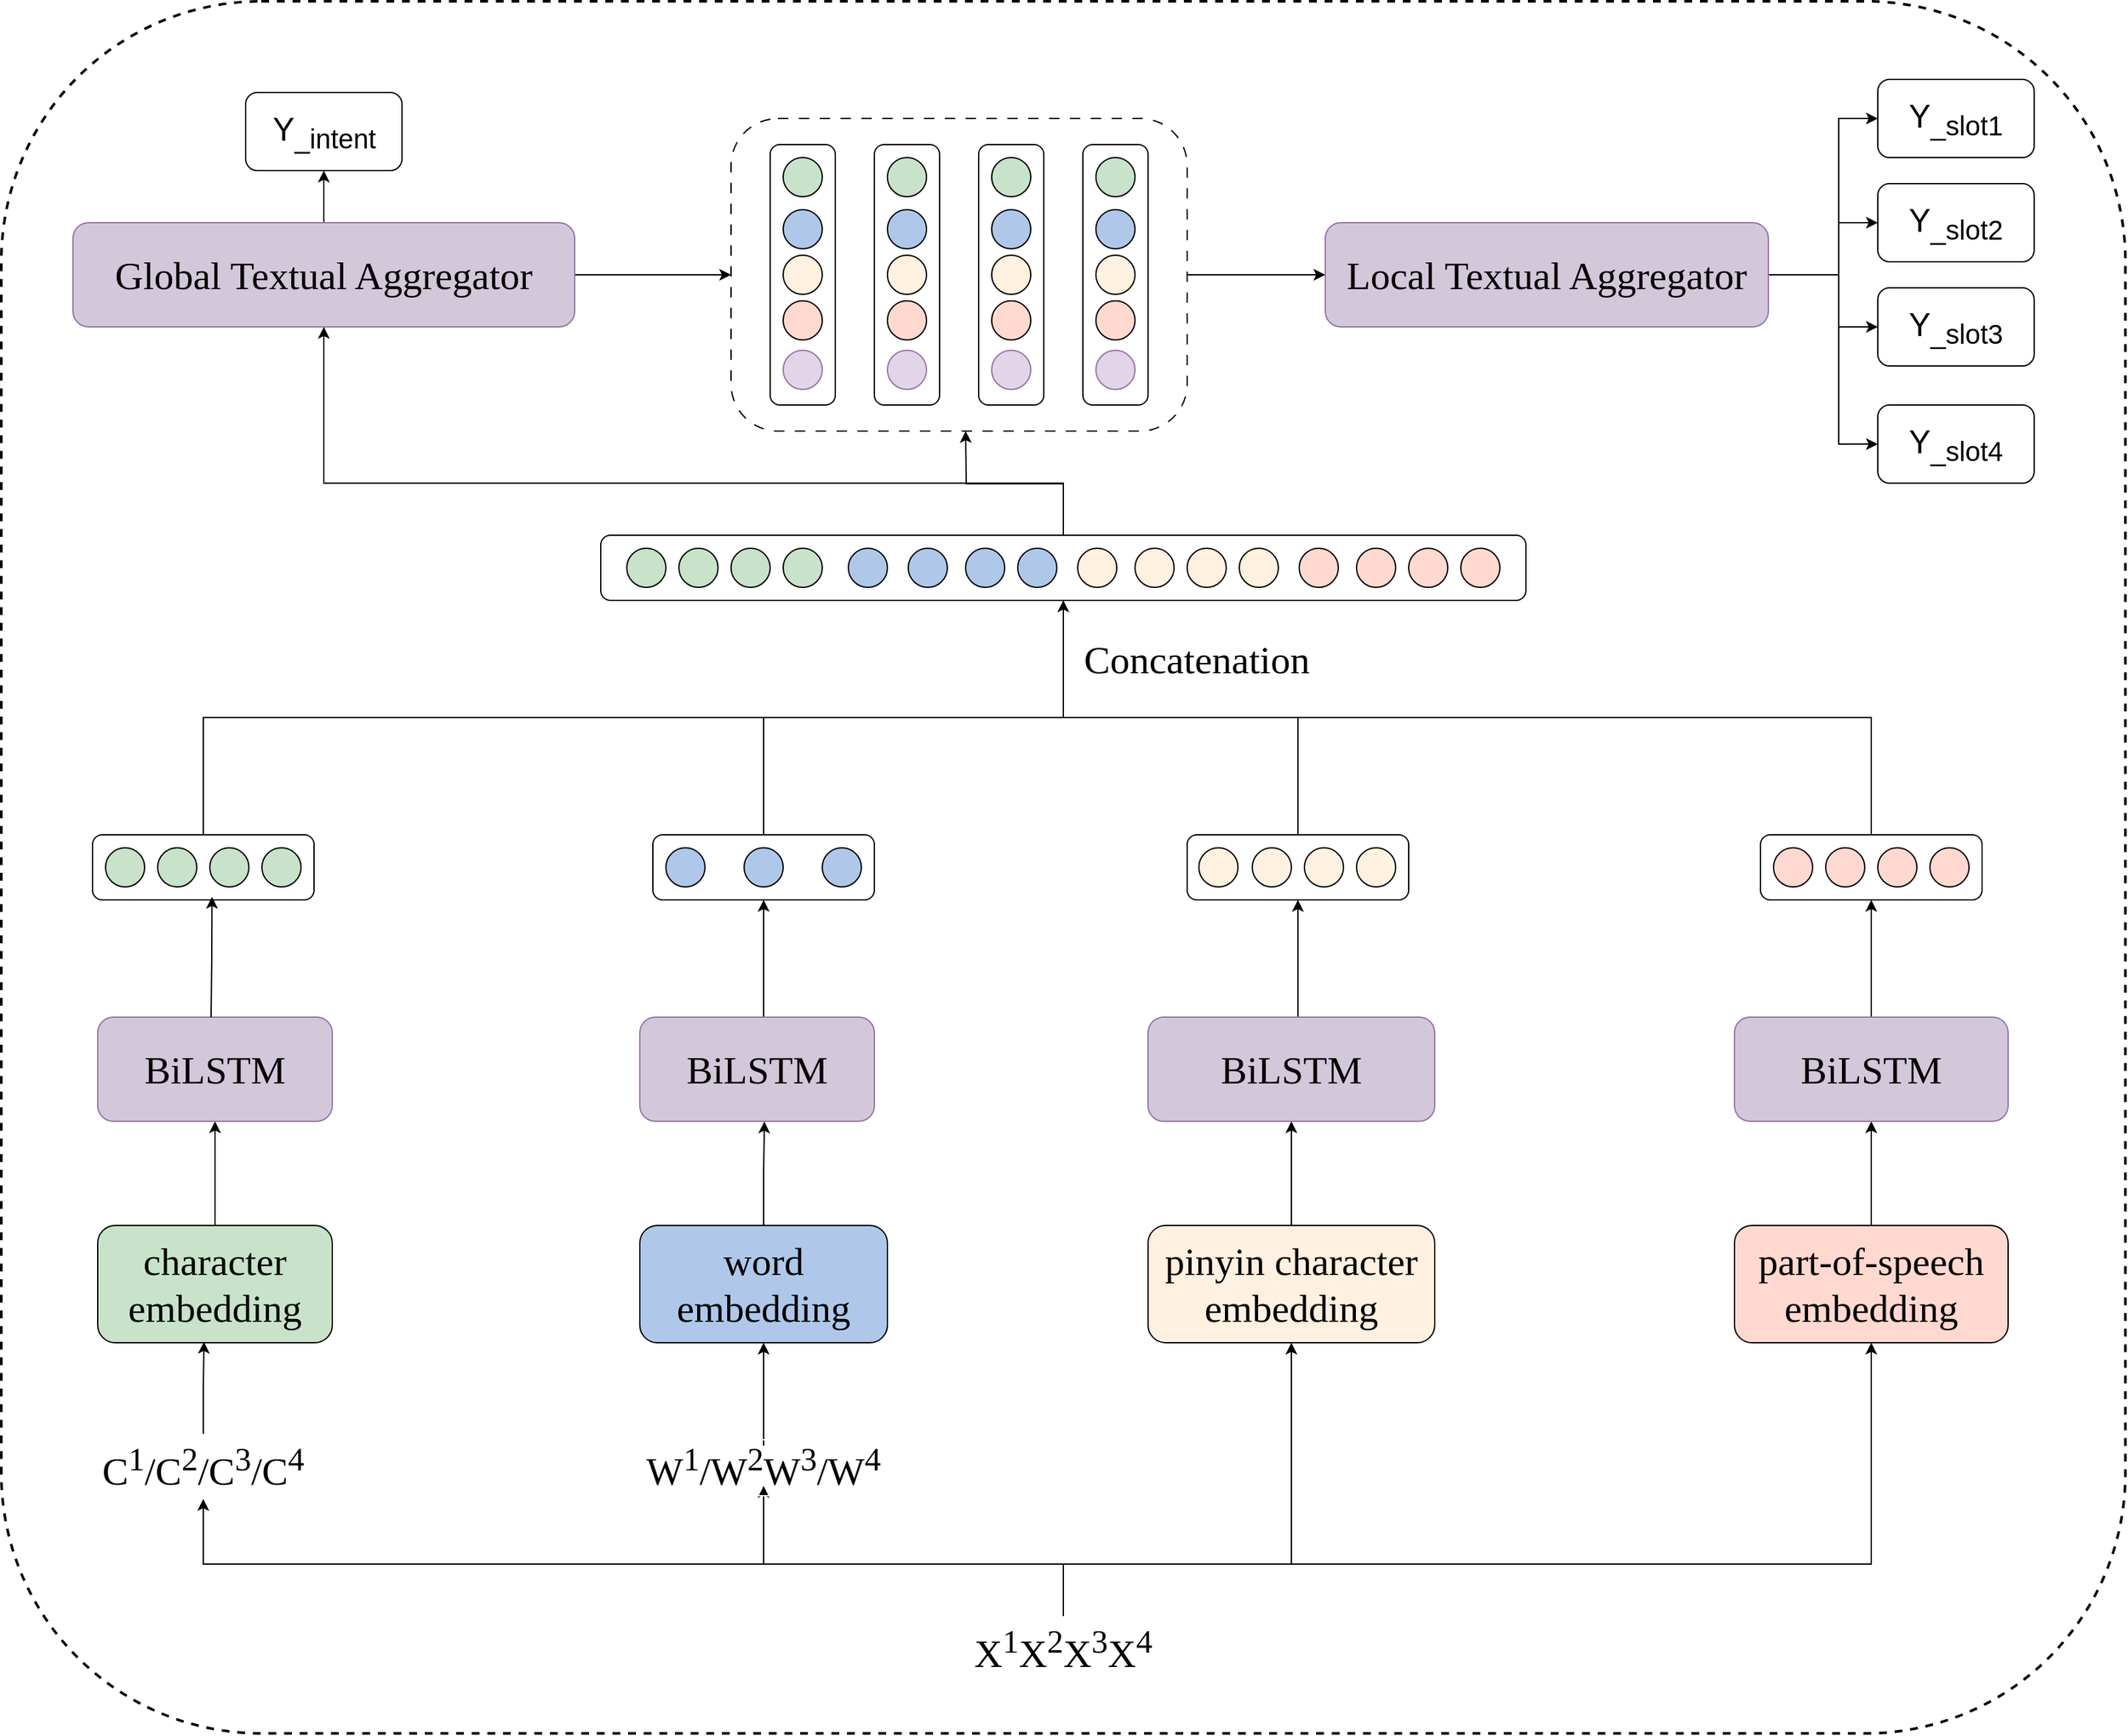 <mxfile version="24.7.5">
  <diagram name="第 1 页" id="jVx6ds1tYozffgaeyK4k">
    <mxGraphModel dx="1140" dy="722" grid="1" gridSize="10" guides="1" tooltips="1" connect="1" arrows="1" fold="1" page="1" pageScale="1" pageWidth="827" pageHeight="1169" math="0" shadow="0">
      <root>
        <mxCell id="0" />
        <mxCell id="1" parent="0" />
        <mxCell id="JTcUMuY575CjnEHDwap5-83" value="" style="rounded=1;whiteSpace=wrap;html=1;fontFamily=Times New Roman;strokeWidth=2;dashed=1;" parent="1" vertex="1">
          <mxGeometry x="10" y="20" width="1630" height="1330" as="geometry" />
        </mxCell>
        <mxCell id="jO49f_bSaMHnq8z-et_9-17" style="edgeStyle=orthogonalEdgeStyle;rounded=0;orthogonalLoop=1;jettySize=auto;html=1;exitX=0.5;exitY=0;exitDx=0;exitDy=0;entryX=0.5;entryY=1;entryDx=0;entryDy=0;" parent="1" source="5xaBMJCgVQoesxEyy8M3-41" target="5xaBMJCgVQoesxEyy8M3-49" edge="1">
          <mxGeometry relative="1" as="geometry">
            <Array as="points">
              <mxPoint x="825" y="1220" />
              <mxPoint x="165" y="1220" />
            </Array>
          </mxGeometry>
        </mxCell>
        <mxCell id="jO49f_bSaMHnq8z-et_9-18" style="edgeStyle=orthogonalEdgeStyle;rounded=0;orthogonalLoop=1;jettySize=auto;html=1;exitX=0.5;exitY=0;exitDx=0;exitDy=0;entryX=0.5;entryY=1;entryDx=0;entryDy=0;" parent="1" source="5xaBMJCgVQoesxEyy8M3-41" target="5xaBMJCgVQoesxEyy8M3-50" edge="1">
          <mxGeometry relative="1" as="geometry">
            <Array as="points">
              <mxPoint x="825" y="1220" />
              <mxPoint x="595" y="1220" />
            </Array>
          </mxGeometry>
        </mxCell>
        <mxCell id="jO49f_bSaMHnq8z-et_9-31" style="edgeStyle=orthogonalEdgeStyle;rounded=0;orthogonalLoop=1;jettySize=auto;html=1;exitX=0.5;exitY=0;exitDx=0;exitDy=0;entryX=0.5;entryY=1;entryDx=0;entryDy=0;" parent="1" source="5xaBMJCgVQoesxEyy8M3-41" target="5xaBMJCgVQoesxEyy8M3-45" edge="1">
          <mxGeometry relative="1" as="geometry">
            <Array as="points">
              <mxPoint x="825" y="1220" />
              <mxPoint x="1000" y="1220" />
            </Array>
          </mxGeometry>
        </mxCell>
        <mxCell id="jO49f_bSaMHnq8z-et_9-32" style="edgeStyle=orthogonalEdgeStyle;rounded=0;orthogonalLoop=1;jettySize=auto;html=1;exitX=0.5;exitY=0;exitDx=0;exitDy=0;entryX=0.5;entryY=1;entryDx=0;entryDy=0;" parent="1" source="5xaBMJCgVQoesxEyy8M3-41" target="5xaBMJCgVQoesxEyy8M3-46" edge="1">
          <mxGeometry relative="1" as="geometry">
            <Array as="points">
              <mxPoint x="825" y="1220" />
              <mxPoint x="1445" y="1220" />
            </Array>
          </mxGeometry>
        </mxCell>
        <mxCell id="5xaBMJCgVQoesxEyy8M3-41" value="&lt;span style=&quot;font-size: 30px;&quot;&gt;&lt;font style=&quot;font-size: 30px;&quot; face=&quot;Times New Roman&quot;&gt;X&lt;sup&gt;1&lt;/sup&gt;X&lt;sup&gt;2&lt;/sup&gt;X&lt;sup&gt;3&lt;/sup&gt;X&lt;sup&gt;4&lt;/sup&gt;&lt;/font&gt;&lt;/span&gt;" style="rounded=0;whiteSpace=wrap;html=1;fontStyle=0;labelBorderColor=#FFFFFF;dashed=1;strokeColor=#FFFFFF;labelBackgroundColor=none;" parent="1" vertex="1">
          <mxGeometry x="730" y="1260" width="190" height="50" as="geometry" />
        </mxCell>
        <mxCell id="5xaBMJCgVQoesxEyy8M3-42" value="&lt;font style=&quot;font-size: 30px;&quot;&gt;word embedding&lt;/font&gt;" style="rounded=1;whiteSpace=wrap;html=1;fillColor=#afc8ea;fontSize=20;fontFamily=Times New Roman;" parent="1" vertex="1">
          <mxGeometry x="500" y="960" width="190" height="90" as="geometry" />
        </mxCell>
        <mxCell id="jO49f_bSaMHnq8z-et_9-21" style="edgeStyle=orthogonalEdgeStyle;rounded=0;orthogonalLoop=1;jettySize=auto;html=1;exitX=0.5;exitY=0;exitDx=0;exitDy=0;entryX=0.5;entryY=1;entryDx=0;entryDy=0;" parent="1" source="5xaBMJCgVQoesxEyy8M3-44" target="5xaBMJCgVQoesxEyy8M3-52" edge="1">
          <mxGeometry relative="1" as="geometry" />
        </mxCell>
        <mxCell id="5xaBMJCgVQoesxEyy8M3-44" value="&lt;font style=&quot;font-size: 30px;&quot;&gt;character embedding&lt;/font&gt;" style="rounded=1;whiteSpace=wrap;html=1;fillColor=#c8e3ca;fontSize=20;fontFamily=Times New Roman;" parent="1" vertex="1">
          <mxGeometry x="84" y="960" width="180" height="90" as="geometry" />
        </mxCell>
        <mxCell id="jO49f_bSaMHnq8z-et_9-27" style="edgeStyle=orthogonalEdgeStyle;rounded=0;orthogonalLoop=1;jettySize=auto;html=1;exitX=0.5;exitY=0;exitDx=0;exitDy=0;entryX=0.5;entryY=1;entryDx=0;entryDy=0;" parent="1" source="5xaBMJCgVQoesxEyy8M3-45" target="5xaBMJCgVQoesxEyy8M3-55" edge="1">
          <mxGeometry relative="1" as="geometry" />
        </mxCell>
        <mxCell id="5xaBMJCgVQoesxEyy8M3-45" value="&lt;font face=&quot;Times New Roman&quot; style=&quot;font-size: 30px;&quot;&gt;pinyin character embedding&lt;/font&gt;" style="rounded=1;whiteSpace=wrap;html=1;fillColor=#fff0e0;fontSize=20;" parent="1" vertex="1">
          <mxGeometry x="890" y="960" width="220" height="90" as="geometry" />
        </mxCell>
        <mxCell id="jO49f_bSaMHnq8z-et_9-29" style="edgeStyle=orthogonalEdgeStyle;rounded=0;orthogonalLoop=1;jettySize=auto;html=1;exitX=0.5;exitY=0;exitDx=0;exitDy=0;entryX=0.5;entryY=1;entryDx=0;entryDy=0;" parent="1" source="5xaBMJCgVQoesxEyy8M3-46" target="5xaBMJCgVQoesxEyy8M3-56" edge="1">
          <mxGeometry relative="1" as="geometry" />
        </mxCell>
        <mxCell id="5xaBMJCgVQoesxEyy8M3-46" value="&lt;font face=&quot;Times New Roman&quot; style=&quot;font-size: 30px;&quot;&gt;part-of-speech embedding&lt;/font&gt;" style="rounded=1;whiteSpace=wrap;html=1;fillColor=#ffd9d0;fontSize=20;" parent="1" vertex="1">
          <mxGeometry x="1340" y="960" width="210" height="90" as="geometry" />
        </mxCell>
        <mxCell id="5xaBMJCgVQoesxEyy8M3-49" value="&lt;font style=&quot;font-size: 30px;&quot; face=&quot;Times New Roman&quot;&gt;C&lt;sup&gt;1&lt;/sup&gt;/C&lt;sup&gt;2&lt;/sup&gt;/C&lt;sup&gt;3&lt;/sup&gt;/C&lt;sup&gt;4&lt;/sup&gt;&lt;/font&gt;" style="rounded=0;whiteSpace=wrap;html=1;fontStyle=0;labelBorderColor=#FFFFFF;dashed=1;strokeColor=#FFFFFF;" parent="1" vertex="1">
          <mxGeometry x="70" y="1120" width="190" height="50" as="geometry" />
        </mxCell>
        <mxCell id="jO49f_bSaMHnq8z-et_9-23" style="edgeStyle=orthogonalEdgeStyle;rounded=0;orthogonalLoop=1;jettySize=auto;html=1;exitX=0.5;exitY=0;exitDx=0;exitDy=0;" parent="1" source="5xaBMJCgVQoesxEyy8M3-50" target="5xaBMJCgVQoesxEyy8M3-42" edge="1">
          <mxGeometry relative="1" as="geometry" />
        </mxCell>
        <mxCell id="5xaBMJCgVQoesxEyy8M3-50" value="&lt;font face=&quot;Times New Roman&quot;&gt;&lt;span style=&quot;font-size: 30px;&quot;&gt;W&lt;sup&gt;1&lt;/sup&gt;/W&lt;sup&gt;2&lt;/sup&gt;W&lt;sup&gt;3&lt;/sup&gt;/W&lt;sup&gt;4&lt;/sup&gt;&lt;/span&gt;&lt;/font&gt;" style="rounded=0;whiteSpace=wrap;html=1;fontStyle=0;labelBorderColor=#FFFFFF;dashed=1;strokeColor=#FFFFFF;" parent="1" vertex="1">
          <mxGeometry x="500" y="1129" width="190" height="31" as="geometry" />
        </mxCell>
        <mxCell id="5xaBMJCgVQoesxEyy8M3-52" value="&lt;font style=&quot;font-size: 30px;&quot; face=&quot;Times New Roman&quot;&gt;BiLSTM&lt;/font&gt;" style="rounded=1;whiteSpace=wrap;html=1;fillColor=#D3C8D9;strokeColor=#9673a6;" parent="1" vertex="1">
          <mxGeometry x="84" y="800" width="180" height="80" as="geometry" />
        </mxCell>
        <mxCell id="jO49f_bSaMHnq8z-et_9-26" style="edgeStyle=orthogonalEdgeStyle;rounded=0;orthogonalLoop=1;jettySize=auto;html=1;exitX=0.5;exitY=0;exitDx=0;exitDy=0;" parent="1" source="5xaBMJCgVQoesxEyy8M3-54" target="5xaBMJCgVQoesxEyy8M3-63" edge="1">
          <mxGeometry relative="1" as="geometry">
            <Array as="points">
              <mxPoint x="595" y="800" />
            </Array>
          </mxGeometry>
        </mxCell>
        <mxCell id="5xaBMJCgVQoesxEyy8M3-54" value="&lt;font style=&quot;font-size: 30px;&quot; face=&quot;Times New Roman&quot;&gt;BiLSTM&lt;/font&gt;" style="rounded=1;whiteSpace=wrap;html=1;fillColor=#D3C8D9;strokeColor=#9673a6;" parent="1" vertex="1">
          <mxGeometry x="500" y="800" width="180" height="80" as="geometry" />
        </mxCell>
        <mxCell id="jO49f_bSaMHnq8z-et_9-28" style="edgeStyle=orthogonalEdgeStyle;rounded=0;orthogonalLoop=1;jettySize=auto;html=1;exitX=0.5;exitY=0;exitDx=0;exitDy=0;entryX=0.5;entryY=1;entryDx=0;entryDy=0;" parent="1" source="5xaBMJCgVQoesxEyy8M3-55" target="5xaBMJCgVQoesxEyy8M3-68" edge="1">
          <mxGeometry relative="1" as="geometry">
            <Array as="points">
              <mxPoint x="1005" y="800" />
            </Array>
          </mxGeometry>
        </mxCell>
        <mxCell id="5xaBMJCgVQoesxEyy8M3-55" value="&lt;font style=&quot;font-size: 30px;&quot; face=&quot;Times New Roman&quot;&gt;BiLSTM&lt;/font&gt;" style="rounded=1;whiteSpace=wrap;html=1;fillColor=#D3C8D9;strokeColor=#9673a6;" parent="1" vertex="1">
          <mxGeometry x="890" y="800" width="220" height="80" as="geometry" />
        </mxCell>
        <mxCell id="jO49f_bSaMHnq8z-et_9-30" style="edgeStyle=orthogonalEdgeStyle;rounded=0;orthogonalLoop=1;jettySize=auto;html=1;exitX=0.5;exitY=0;exitDx=0;exitDy=0;entryX=0.5;entryY=1;entryDx=0;entryDy=0;" parent="1" source="5xaBMJCgVQoesxEyy8M3-56" target="5xaBMJCgVQoesxEyy8M3-73" edge="1">
          <mxGeometry relative="1" as="geometry" />
        </mxCell>
        <mxCell id="5xaBMJCgVQoesxEyy8M3-56" value="&lt;font style=&quot;font-size: 30px;&quot; face=&quot;Times New Roman&quot;&gt;BiLSTM&lt;/font&gt;" style="rounded=1;whiteSpace=wrap;html=1;fillColor=#D3C8D9;strokeColor=#9673a6;" parent="1" vertex="1">
          <mxGeometry x="1340" y="800" width="210" height="80" as="geometry" />
        </mxCell>
        <mxCell id="5xaBMJCgVQoesxEyy8M3-57" value="" style="rounded=1;whiteSpace=wrap;html=1;" parent="1" vertex="1">
          <mxGeometry x="80" y="660" width="170" height="50" as="geometry" />
        </mxCell>
        <mxCell id="5xaBMJCgVQoesxEyy8M3-58" value="" style="ellipse;whiteSpace=wrap;html=1;aspect=fixed;fillColor=#c8e3ca;" parent="1" vertex="1">
          <mxGeometry x="90" y="670" width="30" height="30" as="geometry" />
        </mxCell>
        <mxCell id="5xaBMJCgVQoesxEyy8M3-60" value="" style="ellipse;whiteSpace=wrap;html=1;aspect=fixed;fillColor=#c8e3ca;" parent="1" vertex="1">
          <mxGeometry x="130" y="670" width="30" height="30" as="geometry" />
        </mxCell>
        <mxCell id="5xaBMJCgVQoesxEyy8M3-61" value="" style="ellipse;whiteSpace=wrap;html=1;aspect=fixed;fillColor=#c8e3ca;" parent="1" vertex="1">
          <mxGeometry x="210" y="670" width="30" height="30" as="geometry" />
        </mxCell>
        <mxCell id="5xaBMJCgVQoesxEyy8M3-62" value="" style="ellipse;whiteSpace=wrap;html=1;aspect=fixed;fillColor=#c8e3ca;" parent="1" vertex="1">
          <mxGeometry x="170" y="670" width="30" height="30" as="geometry" />
        </mxCell>
        <mxCell id="jO49f_bSaMHnq8z-et_9-3" style="edgeStyle=orthogonalEdgeStyle;rounded=0;orthogonalLoop=1;jettySize=auto;html=1;exitX=0.5;exitY=0;exitDx=0;exitDy=0;entryX=0.5;entryY=1;entryDx=0;entryDy=0;" parent="1" source="5xaBMJCgVQoesxEyy8M3-63" target="5xaBMJCgVQoesxEyy8M3-98" edge="1">
          <mxGeometry relative="1" as="geometry" />
        </mxCell>
        <mxCell id="5xaBMJCgVQoesxEyy8M3-63" value="" style="rounded=1;whiteSpace=wrap;html=1;" parent="1" vertex="1">
          <mxGeometry x="510" y="660" width="170" height="50" as="geometry" />
        </mxCell>
        <mxCell id="5xaBMJCgVQoesxEyy8M3-64" value="" style="ellipse;whiteSpace=wrap;html=1;aspect=fixed;fillColor=#afc8ea;" parent="1" vertex="1">
          <mxGeometry x="520" y="670" width="30" height="30" as="geometry" />
        </mxCell>
        <mxCell id="5xaBMJCgVQoesxEyy8M3-65" value="" style="ellipse;whiteSpace=wrap;html=1;aspect=fixed;fillColor=#afc8ea;" parent="1" vertex="1">
          <mxGeometry x="580" y="670" width="30" height="30" as="geometry" />
        </mxCell>
        <mxCell id="5xaBMJCgVQoesxEyy8M3-66" value="" style="ellipse;whiteSpace=wrap;html=1;aspect=fixed;fillColor=#afc8ea;" parent="1" vertex="1">
          <mxGeometry x="640" y="670" width="30" height="30" as="geometry" />
        </mxCell>
        <mxCell id="jO49f_bSaMHnq8z-et_9-7" style="edgeStyle=orthogonalEdgeStyle;rounded=0;orthogonalLoop=1;jettySize=auto;html=1;exitX=0.5;exitY=0;exitDx=0;exitDy=0;endArrow=none;endFill=0;entryX=0.5;entryY=1;entryDx=0;entryDy=0;" parent="1" source="5xaBMJCgVQoesxEyy8M3-68" target="5xaBMJCgVQoesxEyy8M3-98" edge="1">
          <mxGeometry relative="1" as="geometry">
            <mxPoint x="750" y="450" as="targetPoint" />
          </mxGeometry>
        </mxCell>
        <mxCell id="5xaBMJCgVQoesxEyy8M3-68" value="" style="rounded=1;whiteSpace=wrap;html=1;" parent="1" vertex="1">
          <mxGeometry x="920" y="660" width="170" height="50" as="geometry" />
        </mxCell>
        <mxCell id="5xaBMJCgVQoesxEyy8M3-69" value="" style="ellipse;whiteSpace=wrap;html=1;aspect=fixed;fillColor=#fef1e0;" parent="1" vertex="1">
          <mxGeometry x="929" y="670" width="30" height="30" as="geometry" />
        </mxCell>
        <mxCell id="5xaBMJCgVQoesxEyy8M3-70" value="" style="ellipse;whiteSpace=wrap;html=1;aspect=fixed;fillColor=#fef1e0;" parent="1" vertex="1">
          <mxGeometry x="970" y="670" width="30" height="30" as="geometry" />
        </mxCell>
        <mxCell id="5xaBMJCgVQoesxEyy8M3-71" value="" style="ellipse;whiteSpace=wrap;html=1;aspect=fixed;fillColor=#fef1e0;" parent="1" vertex="1">
          <mxGeometry x="1050" y="670" width="30" height="30" as="geometry" />
        </mxCell>
        <mxCell id="5xaBMJCgVQoesxEyy8M3-72" value="" style="ellipse;whiteSpace=wrap;html=1;aspect=fixed;fillColor=#fef1e0;" parent="1" vertex="1">
          <mxGeometry x="1010" y="670" width="30" height="30" as="geometry" />
        </mxCell>
        <mxCell id="jO49f_bSaMHnq8z-et_9-8" style="edgeStyle=orthogonalEdgeStyle;rounded=0;orthogonalLoop=1;jettySize=auto;html=1;exitX=0.5;exitY=0;exitDx=0;exitDy=0;endArrow=none;endFill=0;entryX=0.5;entryY=1;entryDx=0;entryDy=0;" parent="1" source="5xaBMJCgVQoesxEyy8M3-73" target="5xaBMJCgVQoesxEyy8M3-98" edge="1">
          <mxGeometry relative="1" as="geometry">
            <mxPoint x="750" y="450" as="targetPoint" />
          </mxGeometry>
        </mxCell>
        <mxCell id="5xaBMJCgVQoesxEyy8M3-73" value="" style="rounded=1;whiteSpace=wrap;html=1;" parent="1" vertex="1">
          <mxGeometry x="1360" y="660" width="170" height="50" as="geometry" />
        </mxCell>
        <mxCell id="5xaBMJCgVQoesxEyy8M3-74" value="" style="ellipse;whiteSpace=wrap;html=1;aspect=fixed;fillColor=#ffd9d0;" parent="1" vertex="1">
          <mxGeometry x="1370" y="670" width="30" height="30" as="geometry" />
        </mxCell>
        <mxCell id="5xaBMJCgVQoesxEyy8M3-75" value="" style="ellipse;whiteSpace=wrap;html=1;aspect=fixed;fillColor=#ffd9d0;" parent="1" vertex="1">
          <mxGeometry x="1410" y="670" width="30" height="30" as="geometry" />
        </mxCell>
        <mxCell id="5xaBMJCgVQoesxEyy8M3-76" value="" style="ellipse;whiteSpace=wrap;html=1;aspect=fixed;fillColor=#ffd9d0;" parent="1" vertex="1">
          <mxGeometry x="1490" y="670" width="30" height="30" as="geometry" />
        </mxCell>
        <mxCell id="5xaBMJCgVQoesxEyy8M3-77" value="" style="ellipse;whiteSpace=wrap;html=1;aspect=fixed;fillColor=#ffd9d0;" parent="1" vertex="1">
          <mxGeometry x="1450" y="670" width="30" height="30" as="geometry" />
        </mxCell>
        <mxCell id="5xaBMJCgVQoesxEyy8M3-121" value="&lt;span style=&quot;background-color: initial;&quot;&gt;&lt;font face=&quot;Times New Roman&quot; style=&quot;font-size: 30px;&quot;&gt;Concatenation&lt;/font&gt;&lt;/span&gt;" style="text;html=1;align=center;verticalAlign=middle;resizable=0;points=[];autosize=1;strokeColor=none;fillColor=none;" parent="1" vertex="1">
          <mxGeometry x="827" y="500" width="200" height="50" as="geometry" />
        </mxCell>
        <mxCell id="jO49f_bSaMHnq8z-et_9-13" style="edgeStyle=orthogonalEdgeStyle;rounded=0;orthogonalLoop=1;jettySize=auto;html=1;exitX=0.5;exitY=0;exitDx=0;exitDy=0;entryX=0.5;entryY=1;entryDx=0;entryDy=0;" parent="1" source="5xaBMJCgVQoesxEyy8M3-131" target="5xaBMJCgVQoesxEyy8M3-234" edge="1">
          <mxGeometry relative="1" as="geometry" />
        </mxCell>
        <mxCell id="jO49f_bSaMHnq8z-et_9-15" style="edgeStyle=orthogonalEdgeStyle;rounded=0;orthogonalLoop=1;jettySize=auto;html=1;exitX=1;exitY=0.5;exitDx=0;exitDy=0;" parent="1" source="5xaBMJCgVQoesxEyy8M3-131" target="5xaBMJCgVQoesxEyy8M3-230" edge="1">
          <mxGeometry relative="1" as="geometry" />
        </mxCell>
        <mxCell id="5xaBMJCgVQoesxEyy8M3-131" value="&lt;font style=&quot;font-size: 30px;&quot; face=&quot;Times New Roman&quot;&gt;Global Textual Aggregator&lt;/font&gt;" style="rounded=1;whiteSpace=wrap;html=1;fillColor=#D3C8D9;strokeColor=#9673a6;" parent="1" vertex="1">
          <mxGeometry x="65" y="190" width="385" height="80" as="geometry" />
        </mxCell>
        <mxCell id="5xaBMJCgVQoesxEyy8M3-244" style="edgeStyle=orthogonalEdgeStyle;rounded=0;orthogonalLoop=1;jettySize=auto;html=1;exitX=1;exitY=0.5;exitDx=0;exitDy=0;entryX=0;entryY=0.5;entryDx=0;entryDy=0;" parent="1" source="5xaBMJCgVQoesxEyy8M3-132" target="5xaBMJCgVQoesxEyy8M3-236" edge="1">
          <mxGeometry relative="1" as="geometry">
            <Array as="points">
              <mxPoint x="1400" y="230" />
              <mxPoint x="1420" y="230" />
              <mxPoint x="1420" y="150" />
            </Array>
          </mxGeometry>
        </mxCell>
        <mxCell id="5xaBMJCgVQoesxEyy8M3-245" style="edgeStyle=orthogonalEdgeStyle;rounded=0;orthogonalLoop=1;jettySize=auto;html=1;exitX=1;exitY=0.5;exitDx=0;exitDy=0;entryX=0;entryY=0.5;entryDx=0;entryDy=0;" parent="1" source="5xaBMJCgVQoesxEyy8M3-132" target="5xaBMJCgVQoesxEyy8M3-237" edge="1">
          <mxGeometry relative="1" as="geometry">
            <Array as="points">
              <mxPoint x="1400" y="230" />
              <mxPoint x="1420" y="230" />
              <mxPoint x="1420" y="230" />
            </Array>
          </mxGeometry>
        </mxCell>
        <mxCell id="5xaBMJCgVQoesxEyy8M3-246" style="edgeStyle=orthogonalEdgeStyle;rounded=0;orthogonalLoop=1;jettySize=auto;html=1;exitX=1;exitY=0.5;exitDx=0;exitDy=0;entryX=0;entryY=0.5;entryDx=0;entryDy=0;" parent="1" source="5xaBMJCgVQoesxEyy8M3-132" target="5xaBMJCgVQoesxEyy8M3-238" edge="1">
          <mxGeometry relative="1" as="geometry">
            <Array as="points">
              <mxPoint x="1400" y="230" />
              <mxPoint x="1420" y="230" />
              <mxPoint x="1420" y="310" />
            </Array>
          </mxGeometry>
        </mxCell>
        <mxCell id="5xaBMJCgVQoesxEyy8M3-247" style="edgeStyle=orthogonalEdgeStyle;rounded=0;orthogonalLoop=1;jettySize=auto;html=1;exitX=1;exitY=0.5;exitDx=0;exitDy=0;entryX=0;entryY=0.5;entryDx=0;entryDy=0;" parent="1" source="5xaBMJCgVQoesxEyy8M3-132" target="5xaBMJCgVQoesxEyy8M3-239" edge="1">
          <mxGeometry relative="1" as="geometry">
            <Array as="points">
              <mxPoint x="1400" y="230" />
              <mxPoint x="1420" y="230" />
              <mxPoint x="1420" y="400" />
            </Array>
          </mxGeometry>
        </mxCell>
        <mxCell id="5xaBMJCgVQoesxEyy8M3-132" value="&lt;font style=&quot;font-size: 30px;&quot; face=&quot;Times New Roman&quot;&gt;Local Textual Aggregator&lt;/font&gt;" style="rounded=1;whiteSpace=wrap;html=1;fillColor=#D3C8D9;strokeColor=#9673a6;" parent="1" vertex="1">
          <mxGeometry x="1026" y="190" width="340" height="80" as="geometry" />
        </mxCell>
        <mxCell id="5xaBMJCgVQoesxEyy8M3-234" value="&lt;font style=&quot;font-size: 25px;&quot;&gt;Y&lt;sub&gt;_intent&lt;/sub&gt;&lt;/font&gt;" style="rounded=1;whiteSpace=wrap;html=1;" parent="1" vertex="1">
          <mxGeometry x="197.5" y="90" width="120" height="60" as="geometry" />
        </mxCell>
        <mxCell id="5xaBMJCgVQoesxEyy8M3-235" value="" style="group" parent="1" vertex="1" connectable="0">
          <mxGeometry x="570" y="110" width="350" height="240" as="geometry" />
        </mxCell>
        <mxCell id="5xaBMJCgVQoesxEyy8M3-230" value="" style="rounded=1;whiteSpace=wrap;html=1;dashed=1;dashPattern=8 8;" parent="5xaBMJCgVQoesxEyy8M3-235" vertex="1">
          <mxGeometry width="350" height="240" as="geometry" />
        </mxCell>
        <mxCell id="5xaBMJCgVQoesxEyy8M3-229" value="" style="group" parent="5xaBMJCgVQoesxEyy8M3-235" vertex="1" connectable="0">
          <mxGeometry x="30" y="20" width="280" height="200" as="geometry" />
        </mxCell>
        <mxCell id="5xaBMJCgVQoesxEyy8M3-206" value="" style="group" parent="5xaBMJCgVQoesxEyy8M3-229" vertex="1" connectable="0">
          <mxGeometry x="240" width="50" height="200" as="geometry" />
        </mxCell>
        <mxCell id="5xaBMJCgVQoesxEyy8M3-136" value="" style="rounded=1;whiteSpace=wrap;html=1;direction=south;container=0;" parent="5xaBMJCgVQoesxEyy8M3-206" vertex="1">
          <mxGeometry width="50" height="200" as="geometry" />
        </mxCell>
        <mxCell id="5xaBMJCgVQoesxEyy8M3-141" value="" style="ellipse;whiteSpace=wrap;html=1;aspect=fixed;fillColor=#afc8ea;direction=south;container=0;" parent="5xaBMJCgVQoesxEyy8M3-206" vertex="1">
          <mxGeometry x="10" y="50" width="30" height="30" as="geometry" />
        </mxCell>
        <mxCell id="5xaBMJCgVQoesxEyy8M3-145" value="" style="ellipse;whiteSpace=wrap;html=1;aspect=fixed;fillColor=#fef1e0;direction=south;container=0;" parent="5xaBMJCgVQoesxEyy8M3-206" vertex="1">
          <mxGeometry x="10" y="85" width="30" height="30" as="geometry" />
        </mxCell>
        <mxCell id="5xaBMJCgVQoesxEyy8M3-149" value="" style="ellipse;whiteSpace=wrap;html=1;aspect=fixed;fillColor=#ffd9d0;direction=south;container=0;" parent="5xaBMJCgVQoesxEyy8M3-206" vertex="1">
          <mxGeometry x="10" y="120" width="30" height="30" as="geometry" />
        </mxCell>
        <mxCell id="5xaBMJCgVQoesxEyy8M3-137" value="" style="ellipse;whiteSpace=wrap;html=1;aspect=fixed;fillColor=#c8e3ca;direction=south;container=0;" parent="5xaBMJCgVQoesxEyy8M3-206" vertex="1">
          <mxGeometry x="10" y="10" width="30" height="30" as="geometry" />
        </mxCell>
        <mxCell id="5xaBMJCgVQoesxEyy8M3-134" value="" style="ellipse;whiteSpace=wrap;html=1;aspect=fixed;fillColor=#e1d5e7;strokeColor=#9673a6;container=0;" parent="5xaBMJCgVQoesxEyy8M3-206" vertex="1">
          <mxGeometry x="10" y="158" width="30" height="30" as="geometry" />
        </mxCell>
        <mxCell id="5xaBMJCgVQoesxEyy8M3-207" value="" style="group" parent="5xaBMJCgVQoesxEyy8M3-229" vertex="1" connectable="0">
          <mxGeometry width="50" height="200" as="geometry" />
        </mxCell>
        <mxCell id="5xaBMJCgVQoesxEyy8M3-208" value="" style="rounded=1;whiteSpace=wrap;html=1;direction=south;container=0;" parent="5xaBMJCgVQoesxEyy8M3-207" vertex="1">
          <mxGeometry width="50" height="200" as="geometry" />
        </mxCell>
        <mxCell id="5xaBMJCgVQoesxEyy8M3-209" value="" style="ellipse;whiteSpace=wrap;html=1;aspect=fixed;fillColor=#afc8ea;direction=south;container=0;" parent="5xaBMJCgVQoesxEyy8M3-207" vertex="1">
          <mxGeometry x="10" y="50" width="30" height="30" as="geometry" />
        </mxCell>
        <mxCell id="5xaBMJCgVQoesxEyy8M3-210" value="" style="ellipse;whiteSpace=wrap;html=1;aspect=fixed;fillColor=#fef1e0;direction=south;container=0;" parent="5xaBMJCgVQoesxEyy8M3-207" vertex="1">
          <mxGeometry x="10" y="85" width="30" height="30" as="geometry" />
        </mxCell>
        <mxCell id="5xaBMJCgVQoesxEyy8M3-211" value="" style="ellipse;whiteSpace=wrap;html=1;aspect=fixed;fillColor=#ffd9d0;direction=south;container=0;" parent="5xaBMJCgVQoesxEyy8M3-207" vertex="1">
          <mxGeometry x="10" y="120" width="30" height="30" as="geometry" />
        </mxCell>
        <mxCell id="5xaBMJCgVQoesxEyy8M3-212" value="" style="ellipse;whiteSpace=wrap;html=1;aspect=fixed;fillColor=#c8e3ca;direction=south;container=0;" parent="5xaBMJCgVQoesxEyy8M3-207" vertex="1">
          <mxGeometry x="10" y="10" width="30" height="30" as="geometry" />
        </mxCell>
        <mxCell id="5xaBMJCgVQoesxEyy8M3-213" value="" style="ellipse;whiteSpace=wrap;html=1;aspect=fixed;fillColor=#e1d5e7;strokeColor=#9673a6;container=0;" parent="5xaBMJCgVQoesxEyy8M3-207" vertex="1">
          <mxGeometry x="10" y="158" width="30" height="30" as="geometry" />
        </mxCell>
        <mxCell id="5xaBMJCgVQoesxEyy8M3-214" value="" style="group" parent="5xaBMJCgVQoesxEyy8M3-229" vertex="1" connectable="0">
          <mxGeometry x="80" width="50" height="200" as="geometry" />
        </mxCell>
        <mxCell id="5xaBMJCgVQoesxEyy8M3-215" value="" style="rounded=1;whiteSpace=wrap;html=1;direction=south;container=0;" parent="5xaBMJCgVQoesxEyy8M3-214" vertex="1">
          <mxGeometry width="50" height="200" as="geometry" />
        </mxCell>
        <mxCell id="5xaBMJCgVQoesxEyy8M3-216" value="" style="ellipse;whiteSpace=wrap;html=1;aspect=fixed;fillColor=#afc8ea;direction=south;container=0;" parent="5xaBMJCgVQoesxEyy8M3-214" vertex="1">
          <mxGeometry x="10" y="50" width="30" height="30" as="geometry" />
        </mxCell>
        <mxCell id="5xaBMJCgVQoesxEyy8M3-217" value="" style="ellipse;whiteSpace=wrap;html=1;aspect=fixed;fillColor=#fef1e0;direction=south;container=0;" parent="5xaBMJCgVQoesxEyy8M3-214" vertex="1">
          <mxGeometry x="10" y="85" width="30" height="30" as="geometry" />
        </mxCell>
        <mxCell id="5xaBMJCgVQoesxEyy8M3-218" value="" style="ellipse;whiteSpace=wrap;html=1;aspect=fixed;fillColor=#ffd9d0;direction=south;container=0;" parent="5xaBMJCgVQoesxEyy8M3-214" vertex="1">
          <mxGeometry x="10" y="120" width="30" height="30" as="geometry" />
        </mxCell>
        <mxCell id="5xaBMJCgVQoesxEyy8M3-219" value="" style="ellipse;whiteSpace=wrap;html=1;aspect=fixed;fillColor=#c8e3ca;direction=south;container=0;" parent="5xaBMJCgVQoesxEyy8M3-214" vertex="1">
          <mxGeometry x="10" y="10" width="30" height="30" as="geometry" />
        </mxCell>
        <mxCell id="5xaBMJCgVQoesxEyy8M3-220" value="" style="ellipse;whiteSpace=wrap;html=1;aspect=fixed;fillColor=#e1d5e7;strokeColor=#9673a6;container=0;" parent="5xaBMJCgVQoesxEyy8M3-214" vertex="1">
          <mxGeometry x="10" y="158" width="30" height="30" as="geometry" />
        </mxCell>
        <mxCell id="5xaBMJCgVQoesxEyy8M3-221" value="" style="group" parent="5xaBMJCgVQoesxEyy8M3-229" vertex="1" connectable="0">
          <mxGeometry x="160" width="50" height="200" as="geometry" />
        </mxCell>
        <mxCell id="5xaBMJCgVQoesxEyy8M3-222" value="" style="rounded=1;whiteSpace=wrap;html=1;direction=south;container=0;" parent="5xaBMJCgVQoesxEyy8M3-221" vertex="1">
          <mxGeometry width="50" height="200" as="geometry" />
        </mxCell>
        <mxCell id="5xaBMJCgVQoesxEyy8M3-223" value="" style="ellipse;whiteSpace=wrap;html=1;aspect=fixed;fillColor=#afc8ea;direction=south;container=0;" parent="5xaBMJCgVQoesxEyy8M3-221" vertex="1">
          <mxGeometry x="10" y="50" width="30" height="30" as="geometry" />
        </mxCell>
        <mxCell id="5xaBMJCgVQoesxEyy8M3-224" value="" style="ellipse;whiteSpace=wrap;html=1;aspect=fixed;fillColor=#fef1e0;direction=south;container=0;" parent="5xaBMJCgVQoesxEyy8M3-221" vertex="1">
          <mxGeometry x="10" y="85" width="30" height="30" as="geometry" />
        </mxCell>
        <mxCell id="5xaBMJCgVQoesxEyy8M3-225" value="" style="ellipse;whiteSpace=wrap;html=1;aspect=fixed;fillColor=#ffd9d0;direction=south;container=0;" parent="5xaBMJCgVQoesxEyy8M3-221" vertex="1">
          <mxGeometry x="10" y="120" width="30" height="30" as="geometry" />
        </mxCell>
        <mxCell id="5xaBMJCgVQoesxEyy8M3-226" value="" style="ellipse;whiteSpace=wrap;html=1;aspect=fixed;fillColor=#c8e3ca;direction=south;container=0;" parent="5xaBMJCgVQoesxEyy8M3-221" vertex="1">
          <mxGeometry x="10" y="10" width="30" height="30" as="geometry" />
        </mxCell>
        <mxCell id="5xaBMJCgVQoesxEyy8M3-227" value="" style="ellipse;whiteSpace=wrap;html=1;aspect=fixed;fillColor=#e1d5e7;strokeColor=#9673a6;container=0;" parent="5xaBMJCgVQoesxEyy8M3-221" vertex="1">
          <mxGeometry x="10" y="158" width="30" height="30" as="geometry" />
        </mxCell>
        <mxCell id="5xaBMJCgVQoesxEyy8M3-236" value="&lt;font style=&quot;font-size: 25px;&quot;&gt;Y&lt;sub&gt;_slot1&lt;/sub&gt;&lt;/font&gt;" style="rounded=1;whiteSpace=wrap;html=1;" parent="1" vertex="1">
          <mxGeometry x="1450" y="80" width="120" height="60" as="geometry" />
        </mxCell>
        <mxCell id="5xaBMJCgVQoesxEyy8M3-237" value="&lt;font style=&quot;font-size: 25px;&quot;&gt;Y&lt;sub&gt;_slot2&lt;/sub&gt;&lt;/font&gt;" style="rounded=1;whiteSpace=wrap;html=1;" parent="1" vertex="1">
          <mxGeometry x="1450" y="160" width="120" height="60" as="geometry" />
        </mxCell>
        <mxCell id="5xaBMJCgVQoesxEyy8M3-238" value="&lt;font style=&quot;font-size: 25px;&quot;&gt;Y&lt;sub&gt;_slot3&lt;/sub&gt;&lt;/font&gt;" style="rounded=1;whiteSpace=wrap;html=1;" parent="1" vertex="1">
          <mxGeometry x="1450" y="240" width="120" height="60" as="geometry" />
        </mxCell>
        <mxCell id="5xaBMJCgVQoesxEyy8M3-239" value="&lt;font style=&quot;font-size: 25px;&quot;&gt;Y&lt;sub&gt;_slot4&lt;/sub&gt;&lt;/font&gt;" style="rounded=1;whiteSpace=wrap;html=1;" parent="1" vertex="1">
          <mxGeometry x="1450" y="330" width="120" height="60" as="geometry" />
        </mxCell>
        <mxCell id="JTcUMuY575CjnEHDwap5-3" value="" style="group" parent="1" vertex="1" connectable="0">
          <mxGeometry x="470" y="430" width="710" height="50" as="geometry" />
        </mxCell>
        <mxCell id="jO49f_bSaMHnq8z-et_9-33" style="edgeStyle=orthogonalEdgeStyle;rounded=0;orthogonalLoop=1;jettySize=auto;html=1;exitX=0.5;exitY=0;exitDx=0;exitDy=0;" parent="JTcUMuY575CjnEHDwap5-3" source="5xaBMJCgVQoesxEyy8M3-98" edge="1">
          <mxGeometry relative="1" as="geometry">
            <mxPoint x="280" y="-80" as="targetPoint" />
          </mxGeometry>
        </mxCell>
        <mxCell id="5xaBMJCgVQoesxEyy8M3-98" value="" style="rounded=1;whiteSpace=wrap;html=1;" parent="JTcUMuY575CjnEHDwap5-3" vertex="1">
          <mxGeometry width="710" height="50" as="geometry" />
        </mxCell>
        <mxCell id="5xaBMJCgVQoesxEyy8M3-99" value="" style="ellipse;whiteSpace=wrap;html=1;aspect=fixed;fillColor=#c8e3ca;" parent="JTcUMuY575CjnEHDwap5-3" vertex="1">
          <mxGeometry x="20" y="10" width="30" height="30" as="geometry" />
        </mxCell>
        <mxCell id="5xaBMJCgVQoesxEyy8M3-100" value="" style="ellipse;whiteSpace=wrap;html=1;aspect=fixed;fillColor=#c8e3ca;" parent="JTcUMuY575CjnEHDwap5-3" vertex="1">
          <mxGeometry x="60" y="10" width="30" height="30" as="geometry" />
        </mxCell>
        <mxCell id="5xaBMJCgVQoesxEyy8M3-101" value="" style="ellipse;whiteSpace=wrap;html=1;aspect=fixed;fillColor=#c8e3ca;" parent="JTcUMuY575CjnEHDwap5-3" vertex="1">
          <mxGeometry x="140" y="10" width="30" height="30" as="geometry" />
        </mxCell>
        <mxCell id="5xaBMJCgVQoesxEyy8M3-102" value="" style="ellipse;whiteSpace=wrap;html=1;aspect=fixed;fillColor=#c8e3ca;" parent="JTcUMuY575CjnEHDwap5-3" vertex="1">
          <mxGeometry x="100" y="10" width="30" height="30" as="geometry" />
        </mxCell>
        <mxCell id="5xaBMJCgVQoesxEyy8M3-105" value="" style="ellipse;whiteSpace=wrap;html=1;aspect=fixed;fillColor=#afc8ea;" parent="JTcUMuY575CjnEHDwap5-3" vertex="1">
          <mxGeometry x="190" y="10" width="30" height="30" as="geometry" />
        </mxCell>
        <mxCell id="5xaBMJCgVQoesxEyy8M3-106" value="" style="ellipse;whiteSpace=wrap;html=1;aspect=fixed;fillColor=#afc8ea;" parent="JTcUMuY575CjnEHDwap5-3" vertex="1">
          <mxGeometry x="236" y="10" width="30" height="30" as="geometry" />
        </mxCell>
        <mxCell id="5xaBMJCgVQoesxEyy8M3-107" value="" style="ellipse;whiteSpace=wrap;html=1;aspect=fixed;fillColor=#afc8ea;" parent="JTcUMuY575CjnEHDwap5-3" vertex="1">
          <mxGeometry x="320" y="10" width="30" height="30" as="geometry" />
        </mxCell>
        <mxCell id="5xaBMJCgVQoesxEyy8M3-108" value="" style="ellipse;whiteSpace=wrap;html=1;aspect=fixed;fillColor=#afc8ea;" parent="JTcUMuY575CjnEHDwap5-3" vertex="1">
          <mxGeometry x="280" y="10" width="30" height="30" as="geometry" />
        </mxCell>
        <mxCell id="5xaBMJCgVQoesxEyy8M3-109" value="" style="ellipse;whiteSpace=wrap;html=1;aspect=fixed;fillColor=#fef1e0;" parent="JTcUMuY575CjnEHDwap5-3" vertex="1">
          <mxGeometry x="366" y="10" width="30" height="30" as="geometry" />
        </mxCell>
        <mxCell id="5xaBMJCgVQoesxEyy8M3-110" value="" style="ellipse;whiteSpace=wrap;html=1;aspect=fixed;fillColor=#fef1e0;" parent="JTcUMuY575CjnEHDwap5-3" vertex="1">
          <mxGeometry x="410" y="10" width="30" height="30" as="geometry" />
        </mxCell>
        <mxCell id="5xaBMJCgVQoesxEyy8M3-111" value="" style="ellipse;whiteSpace=wrap;html=1;aspect=fixed;fillColor=#fef1e0;" parent="JTcUMuY575CjnEHDwap5-3" vertex="1">
          <mxGeometry x="490" y="10" width="30" height="30" as="geometry" />
        </mxCell>
        <mxCell id="5xaBMJCgVQoesxEyy8M3-112" value="" style="ellipse;whiteSpace=wrap;html=1;aspect=fixed;fillColor=#fef1e0;" parent="JTcUMuY575CjnEHDwap5-3" vertex="1">
          <mxGeometry x="450" y="10" width="30" height="30" as="geometry" />
        </mxCell>
        <mxCell id="5xaBMJCgVQoesxEyy8M3-113" value="" style="ellipse;whiteSpace=wrap;html=1;aspect=fixed;fillColor=#ffd9d0;" parent="JTcUMuY575CjnEHDwap5-3" vertex="1">
          <mxGeometry x="536" y="10" width="30" height="30" as="geometry" />
        </mxCell>
        <mxCell id="5xaBMJCgVQoesxEyy8M3-114" value="" style="ellipse;whiteSpace=wrap;html=1;aspect=fixed;fillColor=#ffd9d0;" parent="JTcUMuY575CjnEHDwap5-3" vertex="1">
          <mxGeometry x="580" y="10" width="30" height="30" as="geometry" />
        </mxCell>
        <mxCell id="5xaBMJCgVQoesxEyy8M3-115" value="" style="ellipse;whiteSpace=wrap;html=1;aspect=fixed;fillColor=#ffd9d0;" parent="JTcUMuY575CjnEHDwap5-3" vertex="1">
          <mxGeometry x="660" y="10" width="30" height="30" as="geometry" />
        </mxCell>
        <mxCell id="5xaBMJCgVQoesxEyy8M3-116" value="" style="ellipse;whiteSpace=wrap;html=1;aspect=fixed;fillColor=#ffd9d0;" parent="JTcUMuY575CjnEHDwap5-3" vertex="1">
          <mxGeometry x="620" y="10" width="30" height="30" as="geometry" />
        </mxCell>
        <mxCell id="jO49f_bSaMHnq8z-et_9-6" style="edgeStyle=orthogonalEdgeStyle;rounded=0;orthogonalLoop=1;jettySize=auto;html=1;exitX=0.5;exitY=0;exitDx=0;exitDy=0;entryX=0.5;entryY=1;entryDx=0;entryDy=0;endArrow=none;endFill=0;" parent="1" source="5xaBMJCgVQoesxEyy8M3-57" target="5xaBMJCgVQoesxEyy8M3-98" edge="1">
          <mxGeometry relative="1" as="geometry" />
        </mxCell>
        <mxCell id="jO49f_bSaMHnq8z-et_9-16" style="edgeStyle=orthogonalEdgeStyle;rounded=0;orthogonalLoop=1;jettySize=auto;html=1;exitX=1;exitY=0.5;exitDx=0;exitDy=0;" parent="1" source="5xaBMJCgVQoesxEyy8M3-230" target="5xaBMJCgVQoesxEyy8M3-132" edge="1">
          <mxGeometry relative="1" as="geometry" />
        </mxCell>
        <mxCell id="jO49f_bSaMHnq8z-et_9-20" style="edgeStyle=orthogonalEdgeStyle;rounded=0;orthogonalLoop=1;jettySize=auto;html=1;exitX=0.5;exitY=0;exitDx=0;exitDy=0;entryX=0.453;entryY=0.993;entryDx=0;entryDy=0;entryPerimeter=0;" parent="1" source="5xaBMJCgVQoesxEyy8M3-49" target="5xaBMJCgVQoesxEyy8M3-44" edge="1">
          <mxGeometry relative="1" as="geometry" />
        </mxCell>
        <mxCell id="jO49f_bSaMHnq8z-et_9-22" style="edgeStyle=orthogonalEdgeStyle;rounded=0;orthogonalLoop=1;jettySize=auto;html=1;exitX=0.5;exitY=0;exitDx=0;exitDy=0;entryX=0.557;entryY=0.953;entryDx=0;entryDy=0;entryPerimeter=0;" parent="1" edge="1">
          <mxGeometry relative="1" as="geometry">
            <mxPoint x="171" y="800" as="sourcePoint" />
            <mxPoint x="171.69" y="707.65" as="targetPoint" />
          </mxGeometry>
        </mxCell>
        <mxCell id="jO49f_bSaMHnq8z-et_9-25" style="edgeStyle=orthogonalEdgeStyle;rounded=0;orthogonalLoop=1;jettySize=auto;html=1;exitX=0.5;exitY=0;exitDx=0;exitDy=0;entryX=0.531;entryY=1.002;entryDx=0;entryDy=0;entryPerimeter=0;" parent="1" source="5xaBMJCgVQoesxEyy8M3-42" target="5xaBMJCgVQoesxEyy8M3-54" edge="1">
          <mxGeometry relative="1" as="geometry" />
        </mxCell>
        <mxCell id="jO49f_bSaMHnq8z-et_9-34" style="edgeStyle=orthogonalEdgeStyle;rounded=0;orthogonalLoop=1;jettySize=auto;html=1;exitX=0.5;exitY=0;exitDx=0;exitDy=0;entryX=0.5;entryY=1;entryDx=0;entryDy=0;" parent="1" source="5xaBMJCgVQoesxEyy8M3-98" target="5xaBMJCgVQoesxEyy8M3-131" edge="1">
          <mxGeometry relative="1" as="geometry">
            <Array as="points">
              <mxPoint x="825" y="390" />
              <mxPoint x="257" y="390" />
            </Array>
          </mxGeometry>
        </mxCell>
      </root>
    </mxGraphModel>
  </diagram>
</mxfile>
